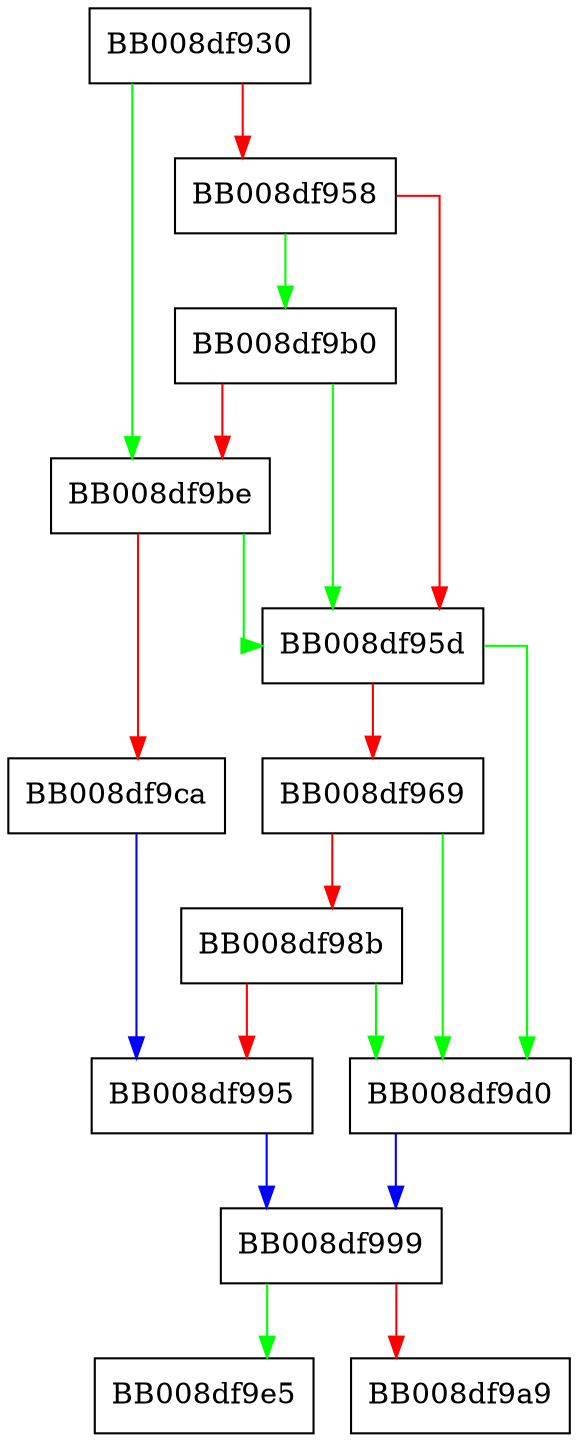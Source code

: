 digraph __inet6_scopeid_pton {
  node [shape="box"];
  graph [splines=ortho];
  BB008df930 -> BB008df9be [color="green"];
  BB008df930 -> BB008df958 [color="red"];
  BB008df958 -> BB008df9b0 [color="green"];
  BB008df958 -> BB008df95d [color="red"];
  BB008df95d -> BB008df9d0 [color="green"];
  BB008df95d -> BB008df969 [color="red"];
  BB008df969 -> BB008df9d0 [color="green"];
  BB008df969 -> BB008df98b [color="red"];
  BB008df98b -> BB008df9d0 [color="green"];
  BB008df98b -> BB008df995 [color="red"];
  BB008df995 -> BB008df999 [color="blue"];
  BB008df999 -> BB008df9e5 [color="green"];
  BB008df999 -> BB008df9a9 [color="red"];
  BB008df9b0 -> BB008df95d [color="green"];
  BB008df9b0 -> BB008df9be [color="red"];
  BB008df9be -> BB008df95d [color="green"];
  BB008df9be -> BB008df9ca [color="red"];
  BB008df9ca -> BB008df995 [color="blue"];
  BB008df9d0 -> BB008df999 [color="blue"];
}